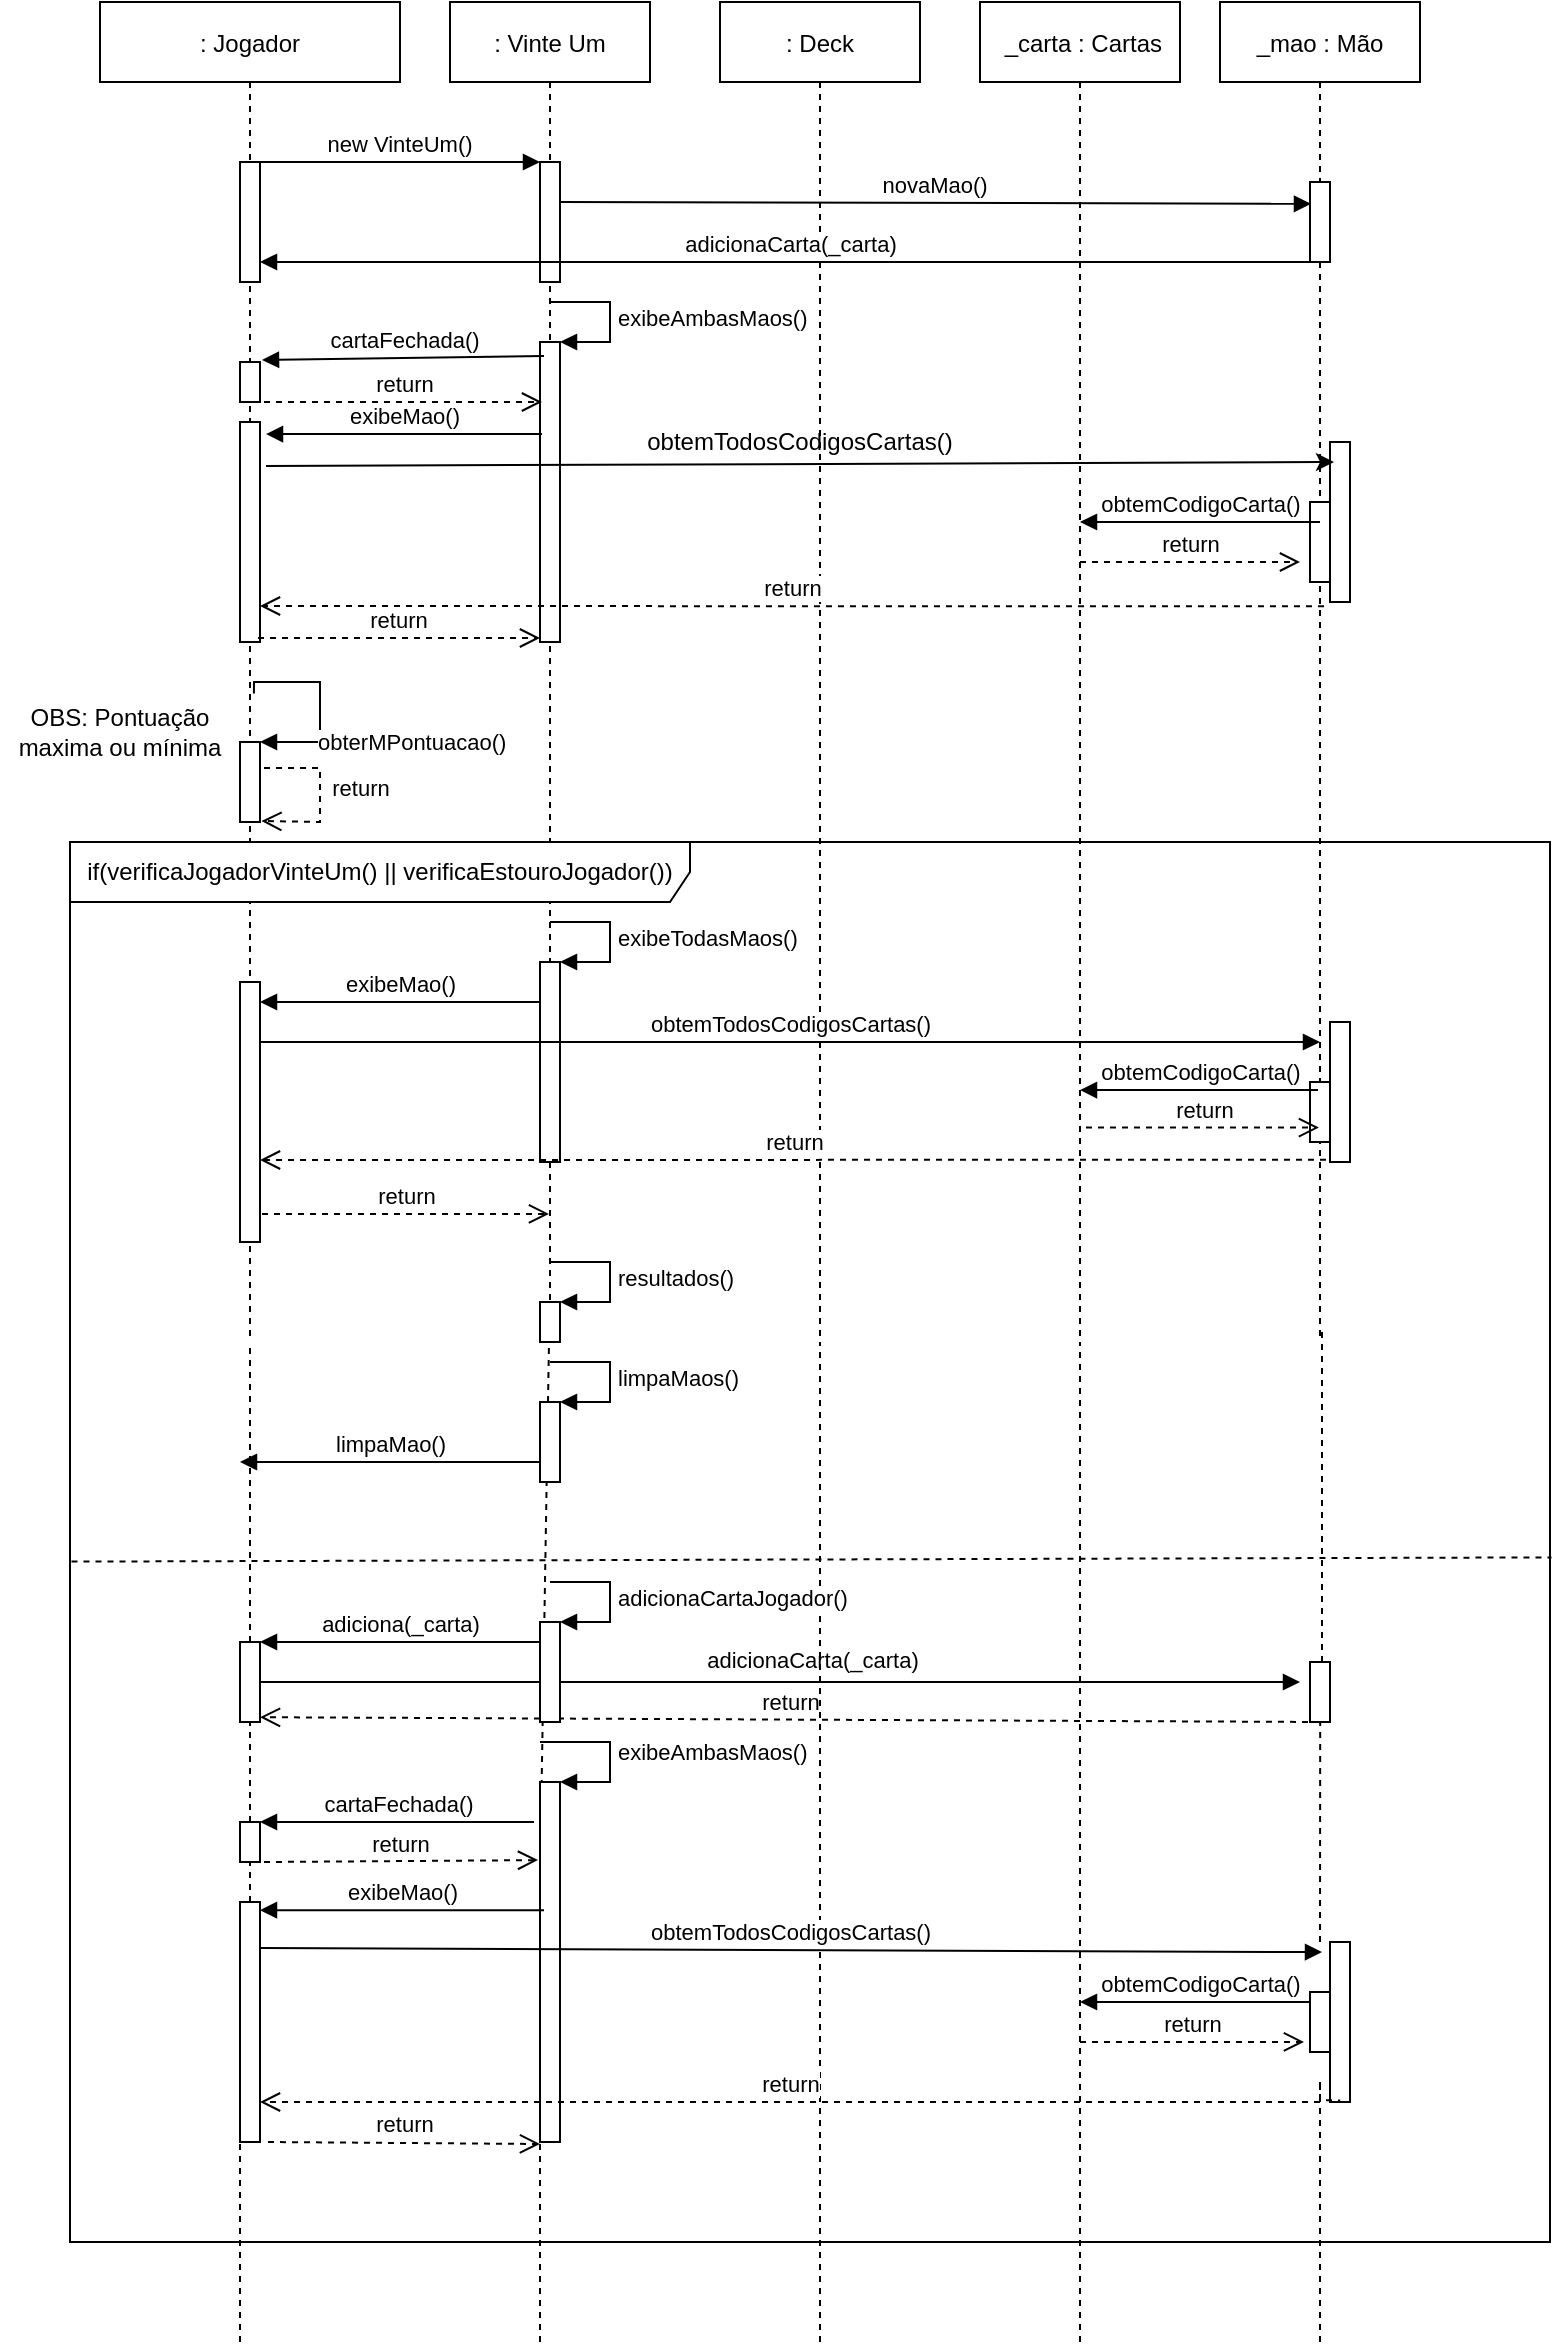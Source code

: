 <mxfile version="20.6.2" type="device"><diagram id="kgpKYQtTHZ0yAKxKKP6v" name="Page-1"><mxGraphModel dx="1108" dy="417" grid="1" gridSize="10" guides="1" tooltips="1" connect="1" arrows="1" fold="1" page="1" pageScale="1" pageWidth="850" pageHeight="1100" math="0" shadow="0"><root><mxCell id="0"/><mxCell id="1" parent="0"/><mxCell id="HNfRqSNRPhKg564XCz9B-3" value=" _carta : Cartas" style="shape=umlLifeline;perimeter=lifelinePerimeter;container=1;collapsible=0;recursiveResize=0;rounded=0;shadow=0;strokeWidth=1;" parent="1" vertex="1"><mxGeometry x="510" y="30" width="100" height="670" as="geometry"/></mxCell><mxCell id="3nuBFxr9cyL0pnOWT2aG-1" value=": Jogador" style="shape=umlLifeline;perimeter=lifelinePerimeter;container=1;collapsible=0;recursiveResize=0;rounded=0;shadow=0;strokeWidth=1;" parent="1" vertex="1"><mxGeometry x="70" y="30" width="150" height="670" as="geometry"/></mxCell><mxCell id="kwQqcMRIInScDUApdnY8-10" value="" style="html=1;points=[];perimeter=orthogonalPerimeter;" parent="3nuBFxr9cyL0pnOWT2aG-1" vertex="1"><mxGeometry x="70" y="370" width="10" height="40" as="geometry"/></mxCell><mxCell id="kwQqcMRIInScDUApdnY8-11" value="obterMPontuacao()" style="edgeStyle=orthogonalEdgeStyle;html=1;align=left;spacingLeft=2;endArrow=block;rounded=0;entryX=1;entryY=0;exitX=0.513;exitY=0.516;exitDx=0;exitDy=0;exitPerimeter=0;" parent="3nuBFxr9cyL0pnOWT2aG-1" source="3nuBFxr9cyL0pnOWT2aG-1" target="kwQqcMRIInScDUApdnY8-10" edge="1"><mxGeometry x="0.486" relative="1" as="geometry"><mxPoint x="75" y="390" as="sourcePoint"/><Array as="points"><mxPoint x="77" y="340"/><mxPoint x="110" y="340"/><mxPoint x="110" y="370"/><mxPoint x="80" y="370"/></Array><mxPoint as="offset"/></mxGeometry></mxCell><mxCell id="kwQqcMRIInScDUApdnY8-12" value="OBS: Pontuação maxima ou mínima" style="text;html=1;strokeColor=none;fillColor=none;align=center;verticalAlign=middle;whiteSpace=wrap;rounded=0;" parent="3nuBFxr9cyL0pnOWT2aG-1" vertex="1"><mxGeometry x="-50" y="340" width="120" height="50" as="geometry"/></mxCell><mxCell id="kwQqcMRIInScDUApdnY8-13" value="return" style="html=1;verticalAlign=bottom;endArrow=open;dashed=1;endSize=8;rounded=0;exitX=1.2;exitY=0.325;exitDx=0;exitDy=0;exitPerimeter=0;entryX=1.071;entryY=0.987;entryDx=0;entryDy=0;entryPerimeter=0;" parent="3nuBFxr9cyL0pnOWT2aG-1" source="kwQqcMRIInScDUApdnY8-10" target="kwQqcMRIInScDUApdnY8-10" edge="1"><mxGeometry x="0.101" y="20" relative="1" as="geometry"><mxPoint x="460" y="400" as="sourcePoint"/><mxPoint x="82" y="490" as="targetPoint"/><Array as="points"><mxPoint x="110" y="383"/><mxPoint x="110" y="410"/></Array><mxPoint as="offset"/></mxGeometry></mxCell><mxCell id="kwQqcMRIInScDUApdnY8-22" value="" style="html=1;points=[];perimeter=orthogonalPerimeter;" parent="3nuBFxr9cyL0pnOWT2aG-1" vertex="1"><mxGeometry x="70" y="80" width="10" height="60" as="geometry"/></mxCell><mxCell id="kwQqcMRIInScDUApdnY8-25" value="" style="html=1;points=[];perimeter=orthogonalPerimeter;" parent="3nuBFxr9cyL0pnOWT2aG-1" vertex="1"><mxGeometry x="70" y="180" width="10" height="20" as="geometry"/></mxCell><mxCell id="kwQqcMRIInScDUApdnY8-29" value="" style="html=1;points=[];perimeter=orthogonalPerimeter;" parent="3nuBFxr9cyL0pnOWT2aG-1" vertex="1"><mxGeometry x="70" y="210" width="10" height="110" as="geometry"/></mxCell><mxCell id="kwQqcMRIInScDUApdnY8-58" value="" style="html=1;points=[];perimeter=orthogonalPerimeter;" parent="3nuBFxr9cyL0pnOWT2aG-1" vertex="1"><mxGeometry x="70" y="490" width="10" height="130" as="geometry"/></mxCell><mxCell id="3nuBFxr9cyL0pnOWT2aG-5" value=": Vinte Um" style="shape=umlLifeline;perimeter=lifelinePerimeter;container=1;collapsible=0;recursiveResize=0;rounded=0;shadow=0;strokeWidth=1;" parent="1" vertex="1"><mxGeometry x="245" y="30" width="100" height="670" as="geometry"/></mxCell><mxCell id="kwQqcMRIInScDUApdnY8-23" value="" style="html=1;points=[];perimeter=orthogonalPerimeter;" parent="3nuBFxr9cyL0pnOWT2aG-5" vertex="1"><mxGeometry x="45" y="80" width="10" height="60" as="geometry"/></mxCell><mxCell id="kwQqcMRIInScDUApdnY8-27" value="" style="html=1;points=[];perimeter=orthogonalPerimeter;" parent="3nuBFxr9cyL0pnOWT2aG-5" vertex="1"><mxGeometry x="45" y="180" width="10" height="30" as="geometry"/></mxCell><mxCell id="kwQqcMRIInScDUApdnY8-50" value="" style="html=1;points=[];perimeter=orthogonalPerimeter;" parent="3nuBFxr9cyL0pnOWT2aG-5" vertex="1"><mxGeometry x="45" y="480" width="10" height="100" as="geometry"/></mxCell><mxCell id="kwQqcMRIInScDUApdnY8-51" value="exibeTodasMaos()&amp;nbsp;" style="edgeStyle=orthogonalEdgeStyle;html=1;align=left;spacingLeft=2;endArrow=block;rounded=0;entryX=1;entryY=0;" parent="3nuBFxr9cyL0pnOWT2aG-5" target="kwQqcMRIInScDUApdnY8-50" edge="1"><mxGeometry relative="1" as="geometry"><mxPoint x="50" y="460" as="sourcePoint"/><Array as="points"><mxPoint x="80" y="460"/></Array></mxGeometry></mxCell><mxCell id="kwQqcMRIInScDUApdnY8-94" value="" style="html=1;points=[];perimeter=orthogonalPerimeter;" parent="3nuBFxr9cyL0pnOWT2aG-5" vertex="1"><mxGeometry x="45" y="170" width="10" height="150" as="geometry"/></mxCell><mxCell id="kwQqcMRIInScDUApdnY8-95" value="&lt;span style=&quot;text-align: center;&quot;&gt;exibeAmbasMaos()&lt;/span&gt;" style="edgeStyle=orthogonalEdgeStyle;html=1;align=left;spacingLeft=2;endArrow=block;rounded=0;entryX=1;entryY=0;" parent="3nuBFxr9cyL0pnOWT2aG-5" target="kwQqcMRIInScDUApdnY8-94" edge="1"><mxGeometry relative="1" as="geometry"><mxPoint x="50" y="150" as="sourcePoint"/><Array as="points"><mxPoint x="80" y="150"/></Array></mxGeometry></mxCell><mxCell id="3nuBFxr9cyL0pnOWT2aG-8" value="new VinteUm()" style="verticalAlign=bottom;endArrow=block;shadow=0;strokeWidth=1;" parent="1" edge="1"><mxGeometry relative="1" as="geometry"><mxPoint x="150" y="110" as="sourcePoint"/><mxPoint x="290" y="110" as="targetPoint"/><Array as="points"/></mxGeometry></mxCell><mxCell id="HNfRqSNRPhKg564XCz9B-1" value=": Deck" style="shape=umlLifeline;perimeter=lifelinePerimeter;container=1;collapsible=0;recursiveResize=0;rounded=0;shadow=0;strokeWidth=1;" parent="1" vertex="1"><mxGeometry x="380" y="30" width="100" height="670" as="geometry"/></mxCell><mxCell id="kwQqcMRIInScDUApdnY8-2" value="obtemTodosCodigosCartas()" style="text;html=1;strokeColor=none;fillColor=none;align=center;verticalAlign=middle;whiteSpace=wrap;rounded=0;" parent="HNfRqSNRPhKg564XCz9B-1" vertex="1"><mxGeometry x="-20" y="210" width="120" height="20" as="geometry"/></mxCell><mxCell id="HNfRqSNRPhKg564XCz9B-5" value="_mao : Mão" style="shape=umlLifeline;perimeter=lifelinePerimeter;container=1;collapsible=0;recursiveResize=0;rounded=0;shadow=0;strokeWidth=1;" parent="1" vertex="1"><mxGeometry x="630" y="30" width="100" height="670" as="geometry"/></mxCell><mxCell id="kwQqcMRIInScDUApdnY8-24" value="" style="html=1;points=[];perimeter=orthogonalPerimeter;" parent="HNfRqSNRPhKg564XCz9B-5" vertex="1"><mxGeometry x="45" y="90" width="10" height="40" as="geometry"/></mxCell><mxCell id="kwQqcMRIInScDUApdnY8-30" value="" style="html=1;points=[];perimeter=orthogonalPerimeter;" parent="HNfRqSNRPhKg564XCz9B-5" vertex="1"><mxGeometry x="45" y="250" width="10" height="40" as="geometry"/></mxCell><mxCell id="kwQqcMRIInScDUApdnY8-61" value="" style="html=1;points=[];perimeter=orthogonalPerimeter;" parent="HNfRqSNRPhKg564XCz9B-5" vertex="1"><mxGeometry x="45" y="540" width="10" height="30" as="geometry"/></mxCell><mxCell id="kwQqcMRIInScDUApdnY8-97" value="" style="html=1;points=[];perimeter=orthogonalPerimeter;" parent="HNfRqSNRPhKg564XCz9B-5" vertex="1"><mxGeometry x="55" y="510" width="10" height="70" as="geometry"/></mxCell><mxCell id="kwQqcMRIInScDUApdnY8-99" value="" style="html=1;points=[];perimeter=orthogonalPerimeter;" parent="HNfRqSNRPhKg564XCz9B-5" vertex="1"><mxGeometry x="55" y="220" width="10" height="80" as="geometry"/></mxCell><mxCell id="HNfRqSNRPhKg564XCz9B-8" value="novaMao()" style="verticalAlign=bottom;endArrow=block;shadow=0;strokeWidth=1;entryX=0.048;entryY=0.273;entryDx=0;entryDy=0;entryPerimeter=0;" parent="1" target="kwQqcMRIInScDUApdnY8-24" edge="1"><mxGeometry relative="1" as="geometry"><mxPoint x="300" y="130" as="sourcePoint"/><mxPoint x="670" y="130" as="targetPoint"/><Array as="points"/></mxGeometry></mxCell><mxCell id="pY8ybaBPjfUk_6zIUYM6-8" value="adicionaCarta(_carta)" style="html=1;verticalAlign=bottom;endArrow=block;rounded=0;" parent="1" source="HNfRqSNRPhKg564XCz9B-5" edge="1"><mxGeometry width="80" relative="1" as="geometry"><mxPoint x="460" y="120" as="sourcePoint"/><mxPoint x="150" y="160" as="targetPoint"/></mxGeometry></mxCell><mxCell id="pY8ybaBPjfUk_6zIUYM6-10" value="cartaFechada()" style="html=1;verticalAlign=bottom;endArrow=block;rounded=0;exitX=0.2;exitY=0.047;exitDx=0;exitDy=0;exitPerimeter=0;entryX=1.1;entryY=-0.05;entryDx=0;entryDy=0;entryPerimeter=0;" parent="1" source="kwQqcMRIInScDUApdnY8-94" target="kwQqcMRIInScDUApdnY8-25" edge="1"><mxGeometry width="80" relative="1" as="geometry"><mxPoint x="290" y="213" as="sourcePoint"/><mxPoint x="150" y="213" as="targetPoint"/></mxGeometry></mxCell><mxCell id="kwQqcMRIInScDUApdnY8-1" value="" style="endArrow=classic;html=1;rounded=0;exitX=1.3;exitY=0.2;exitDx=0;exitDy=0;exitPerimeter=0;entryX=0.2;entryY=0.125;entryDx=0;entryDy=0;entryPerimeter=0;" parent="1" source="kwQqcMRIInScDUApdnY8-29" target="kwQqcMRIInScDUApdnY8-99" edge="1"><mxGeometry width="50" height="50" relative="1" as="geometry"><mxPoint x="160" y="260" as="sourcePoint"/><mxPoint x="680" y="260" as="targetPoint"/></mxGeometry></mxCell><mxCell id="kwQqcMRIInScDUApdnY8-3" value="return" style="html=1;verticalAlign=bottom;endArrow=open;dashed=1;endSize=8;rounded=0;exitX=0.52;exitY=0.451;exitDx=0;exitDy=0;exitPerimeter=0;" parent="1" source="HNfRqSNRPhKg564XCz9B-5" edge="1"><mxGeometry relative="1" as="geometry"><mxPoint x="680" y="430" as="sourcePoint"/><mxPoint x="150" y="332" as="targetPoint"/></mxGeometry></mxCell><mxCell id="kwQqcMRIInScDUApdnY8-4" value="obtemCodigoCarta()" style="html=1;verticalAlign=bottom;endArrow=block;rounded=0;exitX=0.5;exitY=0.25;exitDx=0;exitDy=0;exitPerimeter=0;" parent="1" source="kwQqcMRIInScDUApdnY8-30" target="HNfRqSNRPhKg564XCz9B-3" edge="1"><mxGeometry width="80" relative="1" as="geometry"><mxPoint x="450" y="250" as="sourcePoint"/><mxPoint x="560" y="350" as="targetPoint"/></mxGeometry></mxCell><mxCell id="kwQqcMRIInScDUApdnY8-5" value="return" style="html=1;verticalAlign=bottom;endArrow=open;dashed=1;endSize=8;rounded=0;exitX=0.5;exitY=0.418;exitDx=0;exitDy=0;exitPerimeter=0;" parent="1" source="HNfRqSNRPhKg564XCz9B-3" edge="1"><mxGeometry relative="1" as="geometry"><mxPoint x="530" y="250" as="sourcePoint"/><mxPoint x="670" y="310" as="targetPoint"/></mxGeometry></mxCell><mxCell id="kwQqcMRIInScDUApdnY8-33" value="if(verificaJogadorVinteUm() || verificaEstouroJogador())" style="shape=umlFrame;whiteSpace=wrap;html=1;width=310;height=30;" parent="1" vertex="1"><mxGeometry x="55" y="450" width="740" height="700" as="geometry"/></mxCell><mxCell id="kwQqcMRIInScDUApdnY8-7" value="exibeMao()" style="html=1;verticalAlign=bottom;endArrow=block;rounded=0;exitX=0.1;exitY=0.307;exitDx=0;exitDy=0;exitPerimeter=0;entryX=1.3;entryY=0.055;entryDx=0;entryDy=0;entryPerimeter=0;" parent="1" source="kwQqcMRIInScDUApdnY8-94" target="kwQqcMRIInScDUApdnY8-29" edge="1"><mxGeometry width="80" relative="1" as="geometry"><mxPoint x="280" y="280" as="sourcePoint"/><mxPoint x="160" y="252" as="targetPoint"/><Array as="points"/></mxGeometry></mxCell><mxCell id="kwQqcMRIInScDUApdnY8-17" value="adiciona(_carta)" style="html=1;verticalAlign=bottom;endArrow=block;rounded=0;startArrow=none;" parent="1" source="kwQqcMRIInScDUApdnY8-69" edge="1"><mxGeometry width="80" relative="1" as="geometry"><mxPoint x="280" y="1020" as="sourcePoint"/><mxPoint x="150" y="850" as="targetPoint"/></mxGeometry></mxCell><mxCell id="kwQqcMRIInScDUApdnY8-18" value="adicionaCarta(_carta)" style="html=1;verticalAlign=bottom;endArrow=block;rounded=0;" parent="1" edge="1"><mxGeometry x="0.061" y="2" width="80" relative="1" as="geometry"><mxPoint x="150" y="870" as="sourcePoint"/><mxPoint x="670" y="870" as="targetPoint"/><mxPoint as="offset"/></mxGeometry></mxCell><mxCell id="kwQqcMRIInScDUApdnY8-19" value="return" style="html=1;verticalAlign=bottom;endArrow=open;dashed=1;endSize=8;rounded=0;entryX=1;entryY=0.94;entryDx=0;entryDy=0;entryPerimeter=0;" parent="1" target="kwQqcMRIInScDUApdnY8-71" edge="1"><mxGeometry relative="1" as="geometry"><mxPoint x="680" y="890" as="sourcePoint"/><mxPoint x="140" y="1080" as="targetPoint"/></mxGeometry></mxCell><mxCell id="kwQqcMRIInScDUApdnY8-39" value="" style="endArrow=none;dashed=1;html=1;rounded=0;startArrow=none;" parent="1" source="kwQqcMRIInScDUApdnY8-78" target="3nuBFxr9cyL0pnOWT2aG-1" edge="1"><mxGeometry width="50" height="50" relative="1" as="geometry"><mxPoint x="140" y="1332" as="sourcePoint"/><mxPoint x="390" y="760" as="targetPoint"/></mxGeometry></mxCell><mxCell id="kwQqcMRIInScDUApdnY8-40" value="" style="endArrow=none;dashed=1;html=1;rounded=0;startArrow=none;" parent="1" target="3nuBFxr9cyL0pnOWT2aG-5" edge="1"><mxGeometry width="50" height="50" relative="1" as="geometry"><mxPoint x="290" y="970" as="sourcePoint"/><mxPoint x="390" y="800" as="targetPoint"/></mxGeometry></mxCell><mxCell id="kwQqcMRIInScDUApdnY8-42" value="" style="endArrow=none;dashed=1;html=1;rounded=0;" parent="1" target="HNfRqSNRPhKg564XCz9B-1" edge="1"><mxGeometry width="50" height="50" relative="1" as="geometry"><mxPoint x="430" y="1200" as="sourcePoint"/><mxPoint x="390" y="800" as="targetPoint"/></mxGeometry></mxCell><mxCell id="kwQqcMRIInScDUApdnY8-43" value="" style="endArrow=none;dashed=1;html=1;rounded=0;" parent="1" target="HNfRqSNRPhKg564XCz9B-3" edge="1"><mxGeometry width="50" height="50" relative="1" as="geometry"><mxPoint x="560" y="1200" as="sourcePoint"/><mxPoint x="390" y="800" as="targetPoint"/></mxGeometry></mxCell><mxCell id="kwQqcMRIInScDUApdnY8-44" value="" style="endArrow=none;dashed=1;html=1;rounded=0;entryX=0.51;entryY=0.991;entryDx=0;entryDy=0;entryPerimeter=0;startArrow=none;" parent="1" source="kwQqcMRIInScDUApdnY8-72" target="HNfRqSNRPhKg564XCz9B-5" edge="1"><mxGeometry width="50" height="50" relative="1" as="geometry"><mxPoint x="680" y="1070" as="sourcePoint"/><mxPoint x="390" y="800" as="targetPoint"/></mxGeometry></mxCell><mxCell id="kwQqcMRIInScDUApdnY8-49" value="" style="endArrow=none;dashed=1;html=1;rounded=0;" parent="1" edge="1"><mxGeometry width="50" height="50" relative="1" as="geometry"><mxPoint x="290" y="1200" as="sourcePoint"/><mxPoint x="290" y="970" as="targetPoint"/></mxGeometry></mxCell><mxCell id="kwQqcMRIInScDUApdnY8-52" value="exibeMao()" style="html=1;verticalAlign=bottom;endArrow=block;rounded=0;" parent="1" edge="1"><mxGeometry width="80" relative="1" as="geometry"><mxPoint x="290" y="530" as="sourcePoint"/><mxPoint x="150" y="530" as="targetPoint"/></mxGeometry></mxCell><mxCell id="kwQqcMRIInScDUApdnY8-53" value="obtemTodosCodigosCartas()" style="html=1;verticalAlign=bottom;endArrow=block;rounded=0;" parent="1" edge="1"><mxGeometry width="80" relative="1" as="geometry"><mxPoint x="150" y="550" as="sourcePoint"/><mxPoint x="680" y="550" as="targetPoint"/></mxGeometry></mxCell><mxCell id="kwQqcMRIInScDUApdnY8-54" value="obtemCodigoCarta()" style="html=1;verticalAlign=bottom;endArrow=block;rounded=0;exitX=0.49;exitY=0.812;exitDx=0;exitDy=0;exitPerimeter=0;" parent="1" source="HNfRqSNRPhKg564XCz9B-5" target="HNfRqSNRPhKg564XCz9B-3" edge="1"><mxGeometry width="80" relative="1" as="geometry"><mxPoint x="320" y="530" as="sourcePoint"/><mxPoint x="400" y="530" as="targetPoint"/></mxGeometry></mxCell><mxCell id="kwQqcMRIInScDUApdnY8-55" value="return" style="html=1;verticalAlign=bottom;endArrow=open;dashed=1;endSize=8;rounded=0;exitX=0.53;exitY=0.84;exitDx=0;exitDy=0;exitPerimeter=0;" parent="1" source="HNfRqSNRPhKg564XCz9B-3" target="HNfRqSNRPhKg564XCz9B-5" edge="1"><mxGeometry relative="1" as="geometry"><mxPoint x="400" y="530" as="sourcePoint"/><mxPoint x="660" y="590" as="targetPoint"/></mxGeometry></mxCell><mxCell id="kwQqcMRIInScDUApdnY8-56" value="return" style="html=1;verticalAlign=bottom;endArrow=open;dashed=1;endSize=8;rounded=0;exitX=0.53;exitY=0.864;exitDx=0;exitDy=0;exitPerimeter=0;" parent="1" source="HNfRqSNRPhKg564XCz9B-5" edge="1"><mxGeometry relative="1" as="geometry"><mxPoint x="400" y="530" as="sourcePoint"/><mxPoint x="150" y="609" as="targetPoint"/></mxGeometry></mxCell><mxCell id="kwQqcMRIInScDUApdnY8-57" value="" style="html=1;verticalAlign=bottom;endArrow=none;rounded=0;" parent="1" edge="1"><mxGeometry width="80" relative="1" as="geometry"><mxPoint x="290" y="1020" as="sourcePoint"/><mxPoint x="290" y="1020" as="targetPoint"/></mxGeometry></mxCell><mxCell id="kwQqcMRIInScDUApdnY8-62" value="return" style="html=1;verticalAlign=bottom;endArrow=open;dashed=1;endSize=8;rounded=0;exitX=1.1;exitY=0.892;exitDx=0;exitDy=0;exitPerimeter=0;" parent="1" source="kwQqcMRIInScDUApdnY8-58" target="3nuBFxr9cyL0pnOWT2aG-5" edge="1"><mxGeometry relative="1" as="geometry"><mxPoint x="400" y="580" as="sourcePoint"/><mxPoint x="320" y="580" as="targetPoint"/></mxGeometry></mxCell><mxCell id="kwQqcMRIInScDUApdnY8-63" value="" style="html=1;points=[];perimeter=orthogonalPerimeter;" parent="1" vertex="1"><mxGeometry x="290" y="680" width="10" height="20" as="geometry"/></mxCell><mxCell id="kwQqcMRIInScDUApdnY8-64" value="resultados()" style="edgeStyle=orthogonalEdgeStyle;html=1;align=left;spacingLeft=2;endArrow=block;rounded=0;entryX=1;entryY=0;" parent="1" target="kwQqcMRIInScDUApdnY8-63" edge="1"><mxGeometry relative="1" as="geometry"><mxPoint x="295" y="660" as="sourcePoint"/><Array as="points"><mxPoint x="325" y="660"/></Array></mxGeometry></mxCell><mxCell id="kwQqcMRIInScDUApdnY8-65" value="" style="html=1;points=[];perimeter=orthogonalPerimeter;" parent="1" vertex="1"><mxGeometry x="290" y="730" width="10" height="40" as="geometry"/></mxCell><mxCell id="kwQqcMRIInScDUApdnY8-66" value="limpaMaos()" style="edgeStyle=orthogonalEdgeStyle;html=1;align=left;spacingLeft=2;endArrow=block;rounded=0;entryX=1;entryY=0;" parent="1" target="kwQqcMRIInScDUApdnY8-65" edge="1"><mxGeometry relative="1" as="geometry"><mxPoint x="295" y="710" as="sourcePoint"/><Array as="points"><mxPoint x="325" y="710"/></Array></mxGeometry></mxCell><mxCell id="kwQqcMRIInScDUApdnY8-67" value="limpaMao()" style="html=1;verticalAlign=bottom;endArrow=block;rounded=0;" parent="1" edge="1"><mxGeometry width="80" relative="1" as="geometry"><mxPoint x="290" y="760" as="sourcePoint"/><mxPoint x="140" y="760" as="targetPoint"/></mxGeometry></mxCell><mxCell id="kwQqcMRIInScDUApdnY8-69" value="" style="html=1;points=[];perimeter=orthogonalPerimeter;" parent="1" vertex="1"><mxGeometry x="290" y="840" width="10" height="50" as="geometry"/></mxCell><mxCell id="kwQqcMRIInScDUApdnY8-70" value="adicionaCartaJogador()" style="edgeStyle=orthogonalEdgeStyle;html=1;align=left;spacingLeft=2;endArrow=block;rounded=0;entryX=1;entryY=0;" parent="1" target="kwQqcMRIInScDUApdnY8-69" edge="1"><mxGeometry relative="1" as="geometry"><mxPoint x="295" y="820" as="sourcePoint"/><Array as="points"><mxPoint x="325" y="820"/></Array></mxGeometry></mxCell><mxCell id="kwQqcMRIInScDUApdnY8-71" value="" style="html=1;points=[];perimeter=orthogonalPerimeter;" parent="1" vertex="1"><mxGeometry x="140" y="850" width="10" height="40" as="geometry"/></mxCell><mxCell id="kwQqcMRIInScDUApdnY8-72" value="" style="html=1;points=[];perimeter=orthogonalPerimeter;" parent="1" vertex="1"><mxGeometry x="675" y="860" width="10" height="30" as="geometry"/></mxCell><mxCell id="kwQqcMRIInScDUApdnY8-73" value="" style="endArrow=none;dashed=1;html=1;rounded=0;entryX=0.51;entryY=0.991;entryDx=0;entryDy=0;entryPerimeter=0;startArrow=none;" parent="1" target="kwQqcMRIInScDUApdnY8-72" edge="1"><mxGeometry width="50" height="50" relative="1" as="geometry"><mxPoint x="680" y="1000" as="sourcePoint"/><mxPoint x="681" y="693.97" as="targetPoint"/></mxGeometry></mxCell><mxCell id="kwQqcMRIInScDUApdnY8-74" value="" style="html=1;points=[];perimeter=orthogonalPerimeter;" parent="1" vertex="1"><mxGeometry x="290" y="920" width="10" height="180" as="geometry"/></mxCell><mxCell id="kwQqcMRIInScDUApdnY8-75" value="&lt;span style=&quot;text-align: center;&quot;&gt;exibeAmbasMaos()&lt;/span&gt;" style="edgeStyle=orthogonalEdgeStyle;html=1;align=left;spacingLeft=2;endArrow=block;rounded=0;entryX=1;entryY=0;" parent="1" target="kwQqcMRIInScDUApdnY8-74" edge="1"><mxGeometry relative="1" as="geometry"><mxPoint x="290" y="900" as="sourcePoint"/><Array as="points"><mxPoint x="325" y="900"/></Array></mxGeometry></mxCell><mxCell id="kwQqcMRIInScDUApdnY8-77" value="cartaFechada()" style="html=1;verticalAlign=bottom;endArrow=block;rounded=0;exitX=-0.3;exitY=0.111;exitDx=0;exitDy=0;exitPerimeter=0;" parent="1" source="kwQqcMRIInScDUApdnY8-74" edge="1"><mxGeometry width="80" relative="1" as="geometry"><mxPoint x="320" y="790" as="sourcePoint"/><mxPoint x="150" y="940" as="targetPoint"/></mxGeometry></mxCell><mxCell id="kwQqcMRIInScDUApdnY8-78" value="" style="html=1;points=[];perimeter=orthogonalPerimeter;" parent="1" vertex="1"><mxGeometry x="140" y="940" width="10" height="20" as="geometry"/></mxCell><mxCell id="kwQqcMRIInScDUApdnY8-79" value="" style="endArrow=none;dashed=1;html=1;rounded=0;startArrow=none;" parent="1" source="kwQqcMRIInScDUApdnY8-83" target="kwQqcMRIInScDUApdnY8-78" edge="1"><mxGeometry width="50" height="50" relative="1" as="geometry"><mxPoint x="140" y="1332" as="sourcePoint"/><mxPoint x="144.5" y="700" as="targetPoint"/></mxGeometry></mxCell><mxCell id="kwQqcMRIInScDUApdnY8-81" value="return" style="html=1;verticalAlign=bottom;endArrow=open;dashed=1;endSize=8;rounded=0;exitX=1.2;exitY=1;exitDx=0;exitDy=0;exitPerimeter=0;entryX=-0.1;entryY=0.217;entryDx=0;entryDy=0;entryPerimeter=0;" parent="1" source="kwQqcMRIInScDUApdnY8-78" target="kwQqcMRIInScDUApdnY8-74" edge="1"><mxGeometry relative="1" as="geometry"><mxPoint x="400" y="890" as="sourcePoint"/><mxPoint x="320" y="890" as="targetPoint"/></mxGeometry></mxCell><mxCell id="kwQqcMRIInScDUApdnY8-82" value="exibeMao()" style="html=1;verticalAlign=bottom;endArrow=block;rounded=0;exitX=0.2;exitY=0.356;exitDx=0;exitDy=0;exitPerimeter=0;" parent="1" source="kwQqcMRIInScDUApdnY8-74" target="kwQqcMRIInScDUApdnY8-83" edge="1"><mxGeometry width="80" relative="1" as="geometry"><mxPoint x="320" y="890" as="sourcePoint"/><mxPoint x="150" y="982" as="targetPoint"/></mxGeometry></mxCell><mxCell id="kwQqcMRIInScDUApdnY8-83" value="" style="html=1;points=[];perimeter=orthogonalPerimeter;" parent="1" vertex="1"><mxGeometry x="140" y="980" width="10" height="120" as="geometry"/></mxCell><mxCell id="kwQqcMRIInScDUApdnY8-84" value="" style="endArrow=none;dashed=1;html=1;rounded=0;" parent="1" target="kwQqcMRIInScDUApdnY8-83" edge="1"><mxGeometry width="50" height="50" relative="1" as="geometry"><mxPoint x="140" y="1200" as="sourcePoint"/><mxPoint x="140" y="960" as="targetPoint"/></mxGeometry></mxCell><mxCell id="kwQqcMRIInScDUApdnY8-85" value="obtemTodosCodigosCartas()" style="html=1;verticalAlign=bottom;endArrow=block;rounded=0;exitX=1;exitY=0.192;exitDx=0;exitDy=0;exitPerimeter=0;entryX=-0.4;entryY=0.063;entryDx=0;entryDy=0;entryPerimeter=0;" parent="1" source="kwQqcMRIInScDUApdnY8-83" target="kwQqcMRIInScDUApdnY8-90" edge="1"><mxGeometry width="80" relative="1" as="geometry"><mxPoint x="180" y="1020" as="sourcePoint"/><mxPoint x="680" y="1005" as="targetPoint"/></mxGeometry></mxCell><mxCell id="kwQqcMRIInScDUApdnY8-86" value="obtemCodigoCarta()" style="html=1;verticalAlign=bottom;endArrow=block;rounded=0;" parent="1" edge="1"><mxGeometry width="80" relative="1" as="geometry"><mxPoint x="680" y="1030" as="sourcePoint"/><mxPoint x="560" y="1030" as="targetPoint"/></mxGeometry></mxCell><mxCell id="kwQqcMRIInScDUApdnY8-87" value="return" style="html=1;verticalAlign=bottom;endArrow=open;dashed=1;endSize=8;rounded=0;entryX=-0.3;entryY=0.833;entryDx=0;entryDy=0;entryPerimeter=0;" parent="1" target="kwQqcMRIInScDUApdnY8-100" edge="1"><mxGeometry relative="1" as="geometry"><mxPoint x="560" y="1050" as="sourcePoint"/><mxPoint x="680" y="1050" as="targetPoint"/></mxGeometry></mxCell><mxCell id="kwQqcMRIInScDUApdnY8-88" value="" style="endArrow=none;dashed=1;html=1;rounded=0;" parent="1" edge="1"><mxGeometry width="50" height="50" relative="1" as="geometry"><mxPoint x="680" y="1200" as="sourcePoint"/><mxPoint x="680" y="1070" as="targetPoint"/></mxGeometry></mxCell><mxCell id="kwQqcMRIInScDUApdnY8-89" value="return" style="html=1;verticalAlign=bottom;endArrow=open;dashed=1;endSize=8;rounded=0;" parent="1" edge="1"><mxGeometry relative="1" as="geometry"><mxPoint x="680" y="1080" as="sourcePoint"/><mxPoint x="150" y="1080" as="targetPoint"/></mxGeometry></mxCell><mxCell id="kwQqcMRIInScDUApdnY8-90" value="" style="html=1;points=[];perimeter=orthogonalPerimeter;" parent="1" vertex="1"><mxGeometry x="685" y="1000" width="10" height="80" as="geometry"/></mxCell><mxCell id="kwQqcMRIInScDUApdnY8-91" value="" style="endArrow=none;dashed=1;html=1;rounded=0;entryX=0.51;entryY=0.991;entryDx=0;entryDy=0;entryPerimeter=0;" parent="1" target="kwQqcMRIInScDUApdnY8-90" edge="1"><mxGeometry width="50" height="50" relative="1" as="geometry"><mxPoint x="680" y="1070" as="sourcePoint"/><mxPoint x="680.1" y="889.73" as="targetPoint"/><Array as="points"><mxPoint x="680" y="1079"/></Array></mxGeometry></mxCell><mxCell id="kwQqcMRIInScDUApdnY8-92" value="return" style="html=1;verticalAlign=bottom;endArrow=open;dashed=1;endSize=8;rounded=0;exitX=1.4;exitY=1;exitDx=0;exitDy=0;exitPerimeter=0;" parent="1" source="kwQqcMRIInScDUApdnY8-83" edge="1"><mxGeometry relative="1" as="geometry"><mxPoint x="170" y="1100" as="sourcePoint"/><mxPoint x="290" y="1101" as="targetPoint"/></mxGeometry></mxCell><mxCell id="kwQqcMRIInScDUApdnY8-96" value="return" style="html=1;verticalAlign=bottom;endArrow=open;dashed=1;endSize=8;rounded=0;exitX=1.2;exitY=1;exitDx=0;exitDy=0;exitPerimeter=0;entryX=0.1;entryY=0.2;entryDx=0;entryDy=0;entryPerimeter=0;" parent="1" source="kwQqcMRIInScDUApdnY8-25" target="kwQqcMRIInScDUApdnY8-94" edge="1"><mxGeometry relative="1" as="geometry"><mxPoint x="330" y="290" as="sourcePoint"/><mxPoint x="250" y="290" as="targetPoint"/></mxGeometry></mxCell><mxCell id="kwQqcMRIInScDUApdnY8-98" value="return" style="html=1;verticalAlign=bottom;endArrow=open;dashed=1;endSize=8;rounded=0;exitX=0.9;exitY=0.982;exitDx=0;exitDy=0;exitPerimeter=0;" parent="1" source="kwQqcMRIInScDUApdnY8-29" edge="1"><mxGeometry relative="1" as="geometry"><mxPoint x="330" y="290" as="sourcePoint"/><mxPoint x="290" y="348" as="targetPoint"/></mxGeometry></mxCell><mxCell id="kwQqcMRIInScDUApdnY8-100" value="" style="html=1;points=[];perimeter=orthogonalPerimeter;" parent="1" vertex="1"><mxGeometry x="675" y="1025" width="10" height="30" as="geometry"/></mxCell><mxCell id="kwQqcMRIInScDUApdnY8-102" value="" style="endArrow=none;dashed=1;html=1;rounded=0;exitX=0.001;exitY=0.514;exitDx=0;exitDy=0;exitPerimeter=0;entryX=1.001;entryY=0.511;entryDx=0;entryDy=0;entryPerimeter=0;strokeColor=#000000;" parent="1" source="kwQqcMRIInScDUApdnY8-33" target="kwQqcMRIInScDUApdnY8-33" edge="1"><mxGeometry width="50" height="50" relative="1" as="geometry"><mxPoint x="380" y="810" as="sourcePoint"/><mxPoint x="430" y="760" as="targetPoint"/></mxGeometry></mxCell></root></mxGraphModel></diagram></mxfile>
